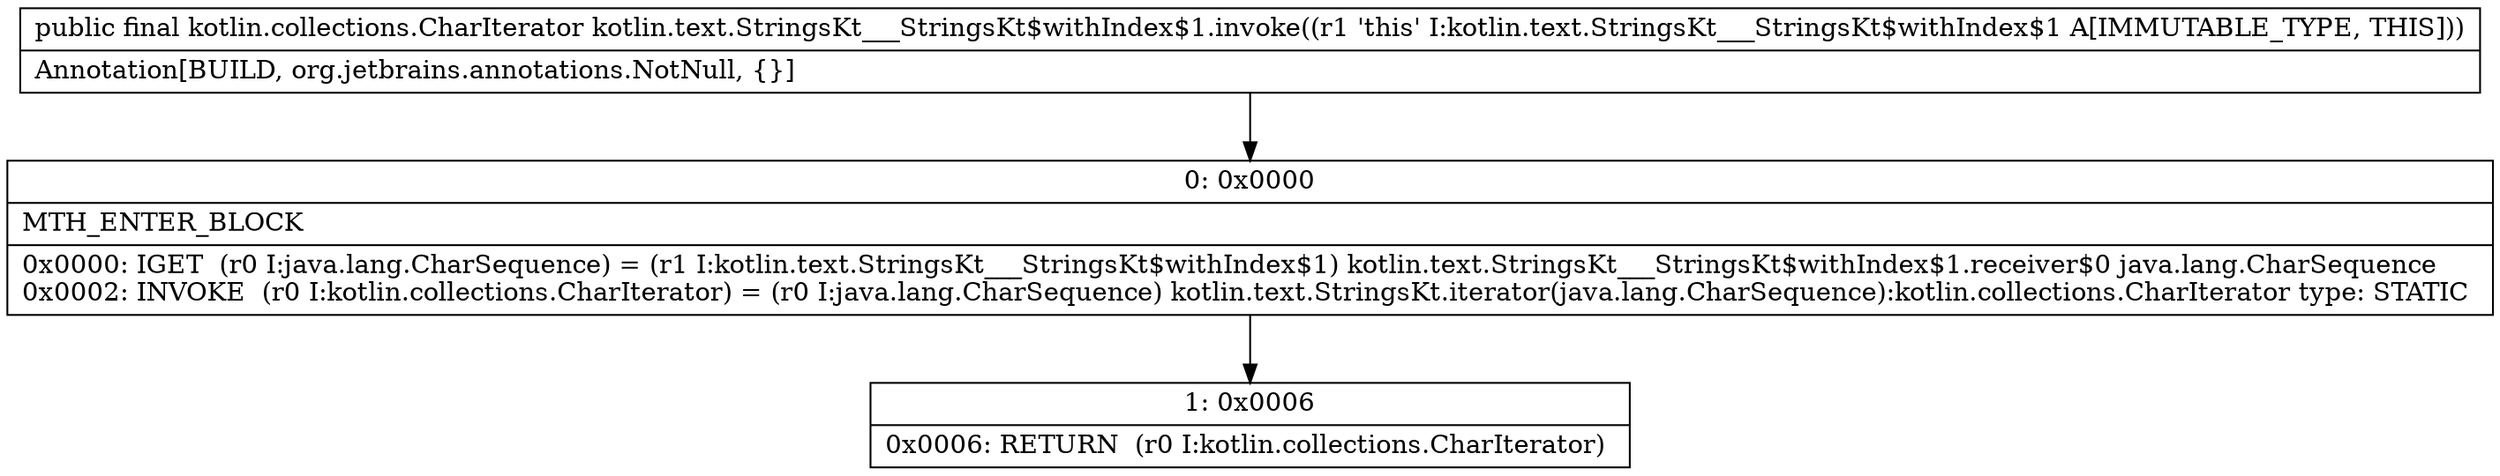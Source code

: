 digraph "CFG forkotlin.text.StringsKt___StringsKt$withIndex$1.invoke()Lkotlin\/collections\/CharIterator;" {
Node_0 [shape=record,label="{0\:\ 0x0000|MTH_ENTER_BLOCK\l|0x0000: IGET  (r0 I:java.lang.CharSequence) = (r1 I:kotlin.text.StringsKt___StringsKt$withIndex$1) kotlin.text.StringsKt___StringsKt$withIndex$1.receiver$0 java.lang.CharSequence \l0x0002: INVOKE  (r0 I:kotlin.collections.CharIterator) = (r0 I:java.lang.CharSequence) kotlin.text.StringsKt.iterator(java.lang.CharSequence):kotlin.collections.CharIterator type: STATIC \l}"];
Node_1 [shape=record,label="{1\:\ 0x0006|0x0006: RETURN  (r0 I:kotlin.collections.CharIterator) \l}"];
MethodNode[shape=record,label="{public final kotlin.collections.CharIterator kotlin.text.StringsKt___StringsKt$withIndex$1.invoke((r1 'this' I:kotlin.text.StringsKt___StringsKt$withIndex$1 A[IMMUTABLE_TYPE, THIS]))  | Annotation[BUILD, org.jetbrains.annotations.NotNull, \{\}]\l}"];
MethodNode -> Node_0;
Node_0 -> Node_1;
}

